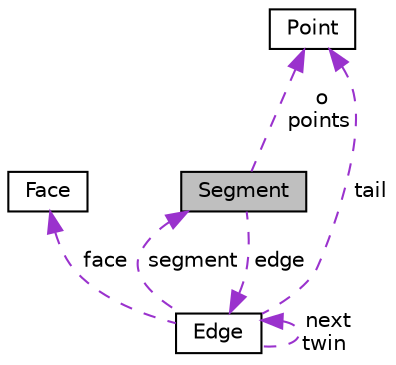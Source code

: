 digraph "Segment"
{
 // LATEX_PDF_SIZE
  edge [fontname="Helvetica",fontsize="10",labelfontname="Helvetica",labelfontsize="10"];
  node [fontname="Helvetica",fontsize="10",shape=record];
  Node1 [label="Segment",height=0.2,width=0.4,color="black", fillcolor="grey75", style="filled", fontcolor="black",tooltip=" "];
  Node2 -> Node1 [dir="back",color="darkorchid3",fontsize="10",style="dashed",label=" edge" ,fontname="Helvetica"];
  Node2 [label="Edge",height=0.2,width=0.4,color="black", fillcolor="white", style="filled",URL="$d7/d77/class_edge.html",tooltip=" "];
  Node1 -> Node2 [dir="back",color="darkorchid3",fontsize="10",style="dashed",label=" segment" ,fontname="Helvetica"];
  Node3 -> Node2 [dir="back",color="darkorchid3",fontsize="10",style="dashed",label=" face" ,fontname="Helvetica"];
  Node3 [label="Face",height=0.2,width=0.4,color="black", fillcolor="white", style="filled",URL="$d5/d2a/class_face.html",tooltip=" "];
  Node2 -> Node2 [dir="back",color="darkorchid3",fontsize="10",style="dashed",label=" next\ntwin" ,fontname="Helvetica"];
  Node4 -> Node2 [dir="back",color="darkorchid3",fontsize="10",style="dashed",label=" tail" ,fontname="Helvetica"];
  Node4 [label="Point",height=0.2,width=0.4,color="black", fillcolor="white", style="filled",URL="$d0/d69/class_point.html",tooltip=" "];
  Node4 -> Node1 [dir="back",color="darkorchid3",fontsize="10",style="dashed",label=" o\npoints" ,fontname="Helvetica"];
}
